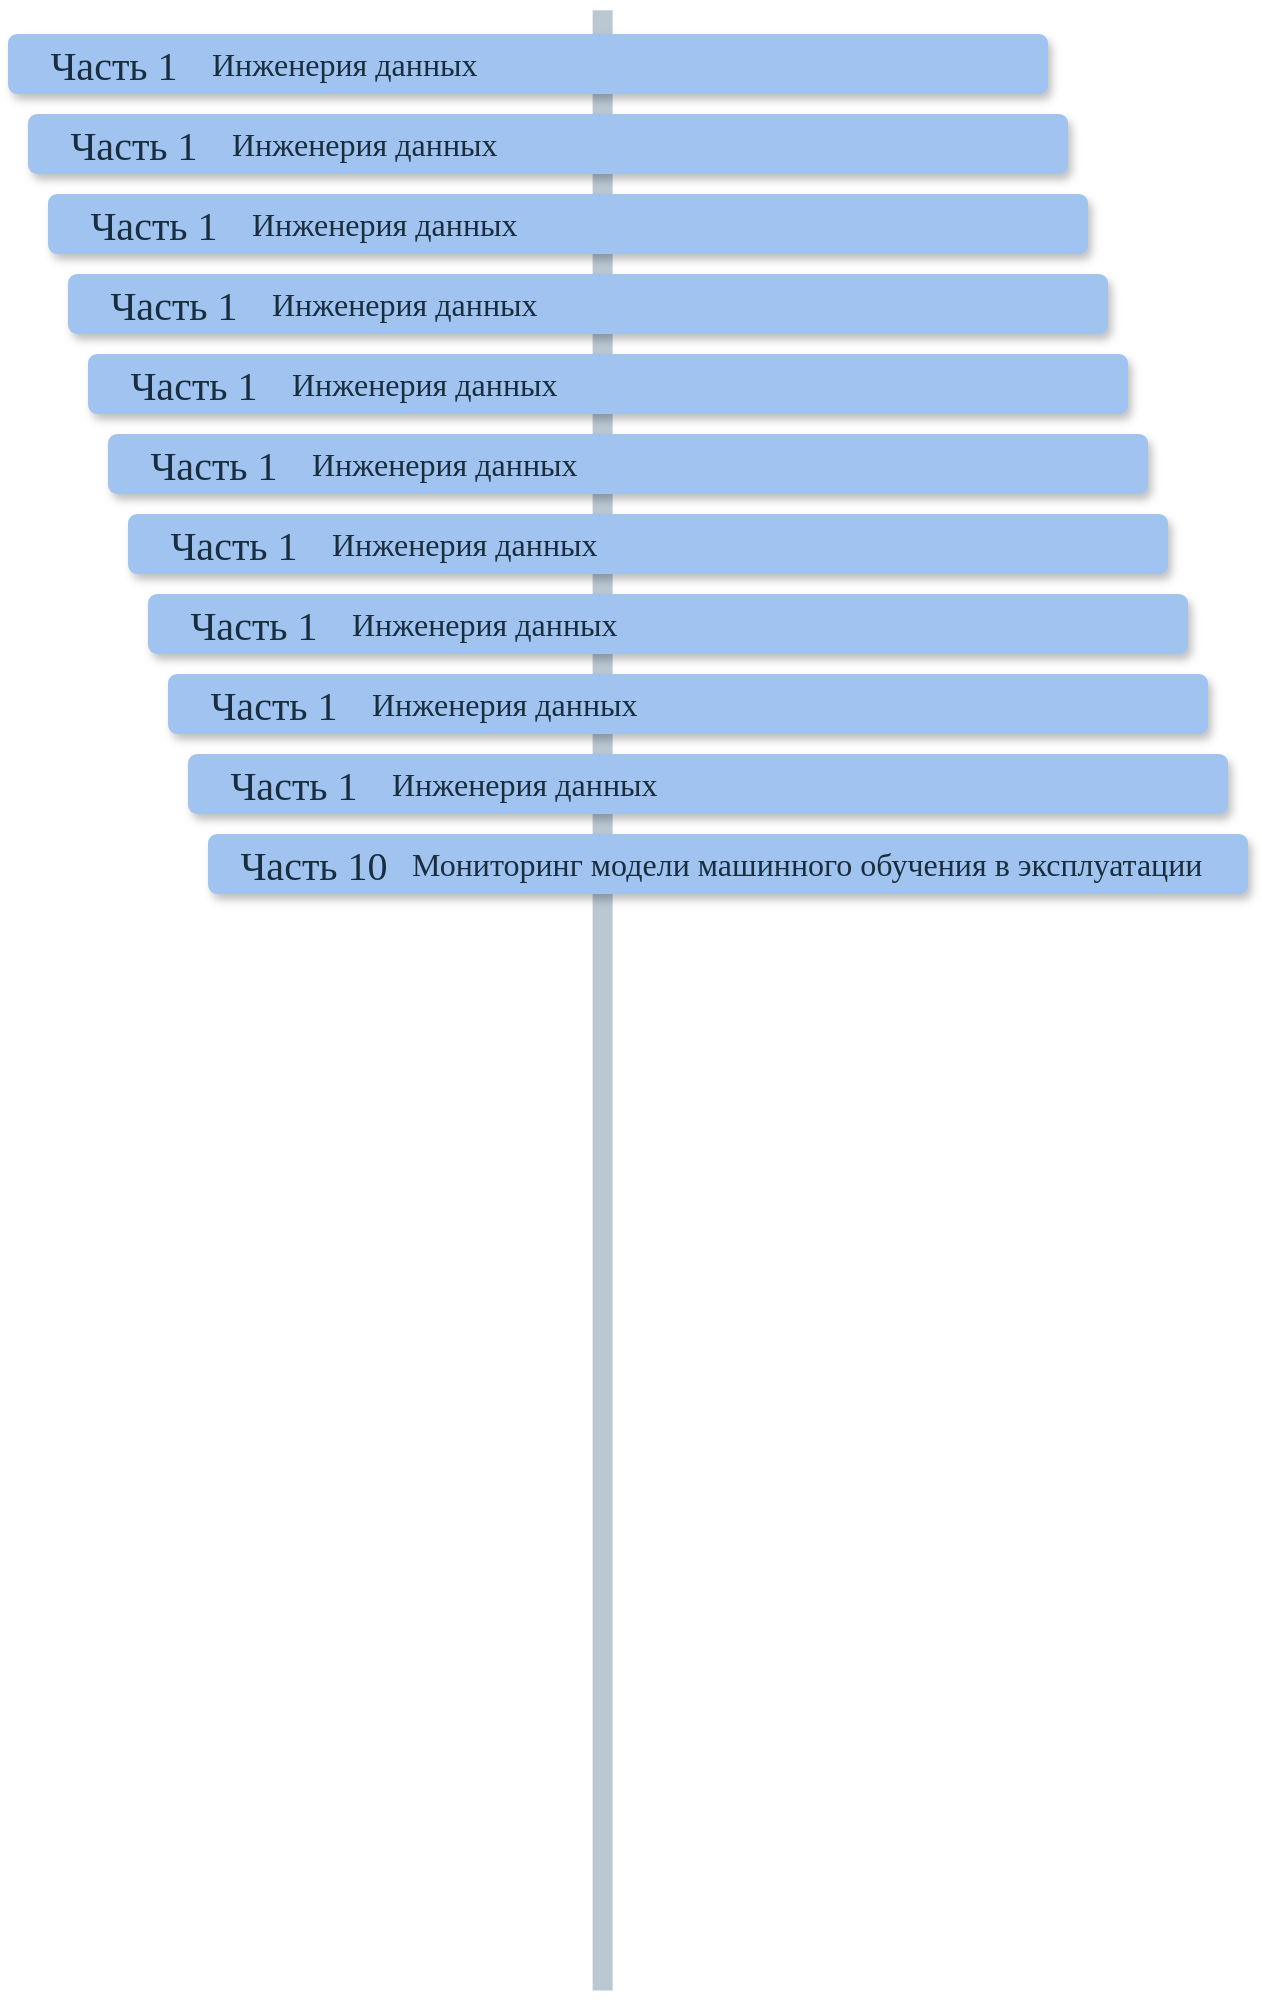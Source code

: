 <mxfile version="22.0.8" type="github">
  <diagram name="Page-1" id="fbcf5db9-b524-4cd4-e4f3-379dc89c3999">
    <mxGraphModel dx="1420" dy="744" grid="1" gridSize="10" guides="0" tooltips="1" connect="1" arrows="1" fold="1" page="1" pageScale="1" pageWidth="850" pageHeight="1100" background="none" math="0" shadow="0">
      <root>
        <mxCell id="0" />
        <mxCell id="1" parent="0" />
        <mxCell id="2a0f93b5c73ef8e7-1" value="" style="line;strokeWidth=10;direction=south;html=1;fillColor=none;fontSize=13;fontColor=#182E3E;align=center;strokeColor=#BAC8D3;labelBackgroundColor=none;" parent="1" vertex="1">
          <mxGeometry x="413.385" y="118.11" width="7.874" height="990.155" as="geometry" />
        </mxCell>
        <mxCell id="FrcaDq-RCSq2BCNXma5n-4" value="" style="rounded=1;whiteSpace=wrap;html=1;strokeColor=none;strokeWidth=1;fillColor=#A1C3F0;fontSize=13;fontColor=#182E3E;align=center;gradientDirection=east;verticalAlign=top;shadow=1;labelBackgroundColor=none;" vertex="1" parent="1">
          <mxGeometry x="220" y="530" width="520" height="30" as="geometry" />
        </mxCell>
        <mxCell id="FrcaDq-RCSq2BCNXma5n-5" value="Часть 10" style="text;html=1;strokeColor=none;fillColor=none;align=center;verticalAlign=middle;whiteSpace=wrap;fontSize=20;fontColor=#182E3E;labelBackgroundColor=none;fontFamily=Calibri;" vertex="1" parent="1">
          <mxGeometry x="230" y="537.5" width="86" height="15" as="geometry" />
        </mxCell>
        <mxCell id="FrcaDq-RCSq2BCNXma5n-6" value="Мониторинг модели машинного обучения в эксплуатации" style="text;strokeColor=none;align=left;fillColor=none;html=1;verticalAlign=middle;whiteSpace=wrap;rounded=0;fontColor=#182E3E;fontFamily=Calibri;fontSize=16;" vertex="1" parent="1">
          <mxGeometry x="320" y="530" width="416" height="30" as="geometry" />
        </mxCell>
        <mxCell id="FrcaDq-RCSq2BCNXma5n-13" value="" style="rounded=1;whiteSpace=wrap;html=1;strokeColor=none;strokeWidth=1;fillColor=#A1C3F0;fontSize=13;fontColor=#182E3E;align=center;gradientDirection=east;verticalAlign=top;shadow=1;labelBackgroundColor=none;" vertex="1" parent="1">
          <mxGeometry x="120" y="130" width="520" height="30" as="geometry" />
        </mxCell>
        <mxCell id="FrcaDq-RCSq2BCNXma5n-14" value="Часть 1" style="text;html=1;strokeColor=none;fillColor=none;align=center;verticalAlign=middle;whiteSpace=wrap;fontSize=20;fontColor=#182E3E;labelBackgroundColor=none;fontFamily=Calibri;" vertex="1" parent="1">
          <mxGeometry x="130" y="137.5" width="86" height="15" as="geometry" />
        </mxCell>
        <mxCell id="FrcaDq-RCSq2BCNXma5n-15" value="Инженерия данных" style="text;strokeColor=none;align=left;fillColor=none;html=1;verticalAlign=middle;whiteSpace=wrap;rounded=0;fontColor=#182E3E;fontFamily=Calibri;fontSize=16;" vertex="1" parent="1">
          <mxGeometry x="220" y="130" width="416" height="30" as="geometry" />
        </mxCell>
        <mxCell id="FrcaDq-RCSq2BCNXma5n-16" value="" style="rounded=1;whiteSpace=wrap;html=1;strokeColor=none;strokeWidth=1;fillColor=#A1C3F0;fontSize=13;fontColor=#182E3E;align=center;gradientDirection=east;verticalAlign=top;shadow=1;labelBackgroundColor=none;" vertex="1" parent="1">
          <mxGeometry x="130" y="170" width="520" height="30" as="geometry" />
        </mxCell>
        <mxCell id="FrcaDq-RCSq2BCNXma5n-17" value="Часть 1" style="text;html=1;strokeColor=none;fillColor=none;align=center;verticalAlign=middle;whiteSpace=wrap;fontSize=20;fontColor=#182E3E;labelBackgroundColor=none;fontFamily=Calibri;" vertex="1" parent="1">
          <mxGeometry x="140" y="177.5" width="86" height="15" as="geometry" />
        </mxCell>
        <mxCell id="FrcaDq-RCSq2BCNXma5n-18" value="Инженерия данных" style="text;strokeColor=none;align=left;fillColor=none;html=1;verticalAlign=middle;whiteSpace=wrap;rounded=0;fontColor=#182E3E;fontFamily=Calibri;fontSize=16;" vertex="1" parent="1">
          <mxGeometry x="230" y="170" width="416" height="30" as="geometry" />
        </mxCell>
        <mxCell id="FrcaDq-RCSq2BCNXma5n-19" value="" style="rounded=1;whiteSpace=wrap;html=1;strokeColor=none;strokeWidth=1;fillColor=#A1C3F0;fontSize=13;fontColor=#182E3E;align=center;gradientDirection=east;verticalAlign=top;shadow=1;labelBackgroundColor=none;" vertex="1" parent="1">
          <mxGeometry x="140" y="210" width="520" height="30" as="geometry" />
        </mxCell>
        <mxCell id="FrcaDq-RCSq2BCNXma5n-20" value="Часть 1" style="text;html=1;strokeColor=none;fillColor=none;align=center;verticalAlign=middle;whiteSpace=wrap;fontSize=20;fontColor=#182E3E;labelBackgroundColor=none;fontFamily=Calibri;" vertex="1" parent="1">
          <mxGeometry x="150" y="217.5" width="86" height="15" as="geometry" />
        </mxCell>
        <mxCell id="FrcaDq-RCSq2BCNXma5n-21" value="Инженерия данных" style="text;strokeColor=none;align=left;fillColor=none;html=1;verticalAlign=middle;whiteSpace=wrap;rounded=0;fontColor=#182E3E;fontFamily=Calibri;fontSize=16;" vertex="1" parent="1">
          <mxGeometry x="240" y="210" width="416" height="30" as="geometry" />
        </mxCell>
        <mxCell id="FrcaDq-RCSq2BCNXma5n-22" value="" style="rounded=1;whiteSpace=wrap;html=1;strokeColor=none;strokeWidth=1;fillColor=#A1C3F0;fontSize=13;fontColor=#182E3E;align=center;gradientDirection=east;verticalAlign=top;shadow=1;labelBackgroundColor=none;" vertex="1" parent="1">
          <mxGeometry x="150" y="250" width="520" height="30" as="geometry" />
        </mxCell>
        <mxCell id="FrcaDq-RCSq2BCNXma5n-23" value="Часть 1" style="text;html=1;strokeColor=none;fillColor=none;align=center;verticalAlign=middle;whiteSpace=wrap;fontSize=20;fontColor=#182E3E;labelBackgroundColor=none;fontFamily=Calibri;" vertex="1" parent="1">
          <mxGeometry x="160" y="257.5" width="86" height="15" as="geometry" />
        </mxCell>
        <mxCell id="FrcaDq-RCSq2BCNXma5n-24" value="Инженерия данных" style="text;strokeColor=none;align=left;fillColor=none;html=1;verticalAlign=middle;whiteSpace=wrap;rounded=0;fontColor=#182E3E;fontFamily=Calibri;fontSize=16;" vertex="1" parent="1">
          <mxGeometry x="250" y="250" width="416" height="30" as="geometry" />
        </mxCell>
        <mxCell id="FrcaDq-RCSq2BCNXma5n-25" value="" style="rounded=1;whiteSpace=wrap;html=1;strokeColor=none;strokeWidth=1;fillColor=#A1C3F0;fontSize=13;fontColor=#182E3E;align=center;gradientDirection=east;verticalAlign=top;shadow=1;labelBackgroundColor=none;" vertex="1" parent="1">
          <mxGeometry x="160" y="290" width="520" height="30" as="geometry" />
        </mxCell>
        <mxCell id="FrcaDq-RCSq2BCNXma5n-26" value="Часть 1" style="text;html=1;strokeColor=none;fillColor=none;align=center;verticalAlign=middle;whiteSpace=wrap;fontSize=20;fontColor=#182E3E;labelBackgroundColor=none;fontFamily=Calibri;" vertex="1" parent="1">
          <mxGeometry x="170" y="297.5" width="86" height="15" as="geometry" />
        </mxCell>
        <mxCell id="FrcaDq-RCSq2BCNXma5n-27" value="Инженерия данных" style="text;strokeColor=none;align=left;fillColor=none;html=1;verticalAlign=middle;whiteSpace=wrap;rounded=0;fontColor=#182E3E;fontFamily=Calibri;fontSize=16;" vertex="1" parent="1">
          <mxGeometry x="260" y="290" width="416" height="30" as="geometry" />
        </mxCell>
        <mxCell id="FrcaDq-RCSq2BCNXma5n-28" value="" style="rounded=1;whiteSpace=wrap;html=1;strokeColor=none;strokeWidth=1;fillColor=#A1C3F0;fontSize=13;fontColor=#182E3E;align=center;gradientDirection=east;verticalAlign=top;shadow=1;labelBackgroundColor=none;" vertex="1" parent="1">
          <mxGeometry x="170" y="330" width="520" height="30" as="geometry" />
        </mxCell>
        <mxCell id="FrcaDq-RCSq2BCNXma5n-29" value="Часть 1" style="text;html=1;strokeColor=none;fillColor=none;align=center;verticalAlign=middle;whiteSpace=wrap;fontSize=20;fontColor=#182E3E;labelBackgroundColor=none;fontFamily=Calibri;" vertex="1" parent="1">
          <mxGeometry x="180" y="337.5" width="86" height="15" as="geometry" />
        </mxCell>
        <mxCell id="FrcaDq-RCSq2BCNXma5n-30" value="Инженерия данных" style="text;strokeColor=none;align=left;fillColor=none;html=1;verticalAlign=middle;whiteSpace=wrap;rounded=0;fontColor=#182E3E;fontFamily=Calibri;fontSize=16;" vertex="1" parent="1">
          <mxGeometry x="270" y="330" width="416" height="30" as="geometry" />
        </mxCell>
        <mxCell id="FrcaDq-RCSq2BCNXma5n-31" value="" style="rounded=1;whiteSpace=wrap;html=1;strokeColor=none;strokeWidth=1;fillColor=#A1C3F0;fontSize=13;fontColor=#182E3E;align=center;gradientDirection=east;verticalAlign=top;shadow=1;labelBackgroundColor=none;" vertex="1" parent="1">
          <mxGeometry x="180" y="370" width="520" height="30" as="geometry" />
        </mxCell>
        <mxCell id="FrcaDq-RCSq2BCNXma5n-32" value="Часть 1" style="text;html=1;strokeColor=none;fillColor=none;align=center;verticalAlign=middle;whiteSpace=wrap;fontSize=20;fontColor=#182E3E;labelBackgroundColor=none;fontFamily=Calibri;" vertex="1" parent="1">
          <mxGeometry x="190" y="377.5" width="86" height="15" as="geometry" />
        </mxCell>
        <mxCell id="FrcaDq-RCSq2BCNXma5n-33" value="Инженерия данных" style="text;strokeColor=none;align=left;fillColor=none;html=1;verticalAlign=middle;whiteSpace=wrap;rounded=0;fontColor=#182E3E;fontFamily=Calibri;fontSize=16;" vertex="1" parent="1">
          <mxGeometry x="280" y="370" width="416" height="30" as="geometry" />
        </mxCell>
        <mxCell id="FrcaDq-RCSq2BCNXma5n-34" value="" style="rounded=1;whiteSpace=wrap;html=1;strokeColor=none;strokeWidth=1;fillColor=#A1C3F0;fontSize=13;fontColor=#182E3E;align=center;gradientDirection=east;verticalAlign=top;shadow=1;labelBackgroundColor=none;" vertex="1" parent="1">
          <mxGeometry x="190" y="410" width="520" height="30" as="geometry" />
        </mxCell>
        <mxCell id="FrcaDq-RCSq2BCNXma5n-35" value="Часть 1" style="text;html=1;strokeColor=none;fillColor=none;align=center;verticalAlign=middle;whiteSpace=wrap;fontSize=20;fontColor=#182E3E;labelBackgroundColor=none;fontFamily=Calibri;" vertex="1" parent="1">
          <mxGeometry x="200" y="417.5" width="86" height="15" as="geometry" />
        </mxCell>
        <mxCell id="FrcaDq-RCSq2BCNXma5n-36" value="Инженерия данных" style="text;strokeColor=none;align=left;fillColor=none;html=1;verticalAlign=middle;whiteSpace=wrap;rounded=0;fontColor=#182E3E;fontFamily=Calibri;fontSize=16;" vertex="1" parent="1">
          <mxGeometry x="290" y="410" width="416" height="30" as="geometry" />
        </mxCell>
        <mxCell id="FrcaDq-RCSq2BCNXma5n-37" value="" style="rounded=1;whiteSpace=wrap;html=1;strokeColor=none;strokeWidth=1;fillColor=#A1C3F0;fontSize=13;fontColor=#182E3E;align=center;gradientDirection=east;verticalAlign=top;shadow=1;labelBackgroundColor=none;" vertex="1" parent="1">
          <mxGeometry x="200" y="450" width="520" height="30" as="geometry" />
        </mxCell>
        <mxCell id="FrcaDq-RCSq2BCNXma5n-38" value="Часть 1" style="text;html=1;strokeColor=none;fillColor=none;align=center;verticalAlign=middle;whiteSpace=wrap;fontSize=20;fontColor=#182E3E;labelBackgroundColor=none;fontFamily=Calibri;" vertex="1" parent="1">
          <mxGeometry x="210" y="457.5" width="86" height="15" as="geometry" />
        </mxCell>
        <mxCell id="FrcaDq-RCSq2BCNXma5n-39" value="Инженерия данных" style="text;strokeColor=none;align=left;fillColor=none;html=1;verticalAlign=middle;whiteSpace=wrap;rounded=0;fontColor=#182E3E;fontFamily=Calibri;fontSize=16;" vertex="1" parent="1">
          <mxGeometry x="300" y="450" width="416" height="30" as="geometry" />
        </mxCell>
        <mxCell id="FrcaDq-RCSq2BCNXma5n-40" value="" style="rounded=1;whiteSpace=wrap;html=1;strokeColor=none;strokeWidth=1;fillColor=#A1C3F0;fontSize=13;fontColor=#182E3E;align=center;gradientDirection=east;verticalAlign=top;shadow=1;labelBackgroundColor=none;" vertex="1" parent="1">
          <mxGeometry x="210" y="490" width="520" height="30" as="geometry" />
        </mxCell>
        <mxCell id="FrcaDq-RCSq2BCNXma5n-41" value="Часть 1" style="text;html=1;strokeColor=none;fillColor=none;align=center;verticalAlign=middle;whiteSpace=wrap;fontSize=20;fontColor=#182E3E;labelBackgroundColor=none;fontFamily=Calibri;" vertex="1" parent="1">
          <mxGeometry x="220" y="497.5" width="86" height="15" as="geometry" />
        </mxCell>
        <mxCell id="FrcaDq-RCSq2BCNXma5n-42" value="Инженерия данных" style="text;strokeColor=none;align=left;fillColor=none;html=1;verticalAlign=middle;whiteSpace=wrap;rounded=0;fontColor=#182E3E;fontFamily=Calibri;fontSize=16;" vertex="1" parent="1">
          <mxGeometry x="310" y="490" width="416" height="30" as="geometry" />
        </mxCell>
      </root>
    </mxGraphModel>
  </diagram>
</mxfile>
